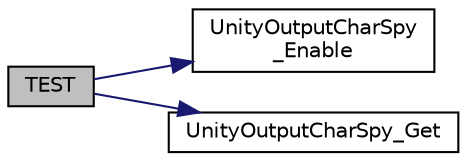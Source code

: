 digraph "TEST"
{
  edge [fontname="Helvetica",fontsize="10",labelfontname="Helvetica",labelfontsize="10"];
  node [fontname="Helvetica",fontsize="10",shape=record];
  rankdir="LR";
  Node79 [label="TEST",height=0.2,width=0.4,color="black", fillcolor="grey75", style="filled", fontcolor="black"];
  Node79 -> Node80 [color="midnightblue",fontsize="10",style="solid",fontname="Helvetica"];
  Node80 [label="UnityOutputCharSpy\l_Enable",height=0.2,width=0.4,color="black", fillcolor="white", style="filled",URL="$unity__output__Spy_8c.html#a5a5b8c2fe4d1edd31559deb7000c7d7f"];
  Node79 -> Node81 [color="midnightblue",fontsize="10",style="solid",fontname="Helvetica"];
  Node81 [label="UnityOutputCharSpy_Get",height=0.2,width=0.4,color="black", fillcolor="white", style="filled",URL="$unity__output__Spy_8c.html#a014a3109626a78fb0c9ffeec76846e35"];
}
